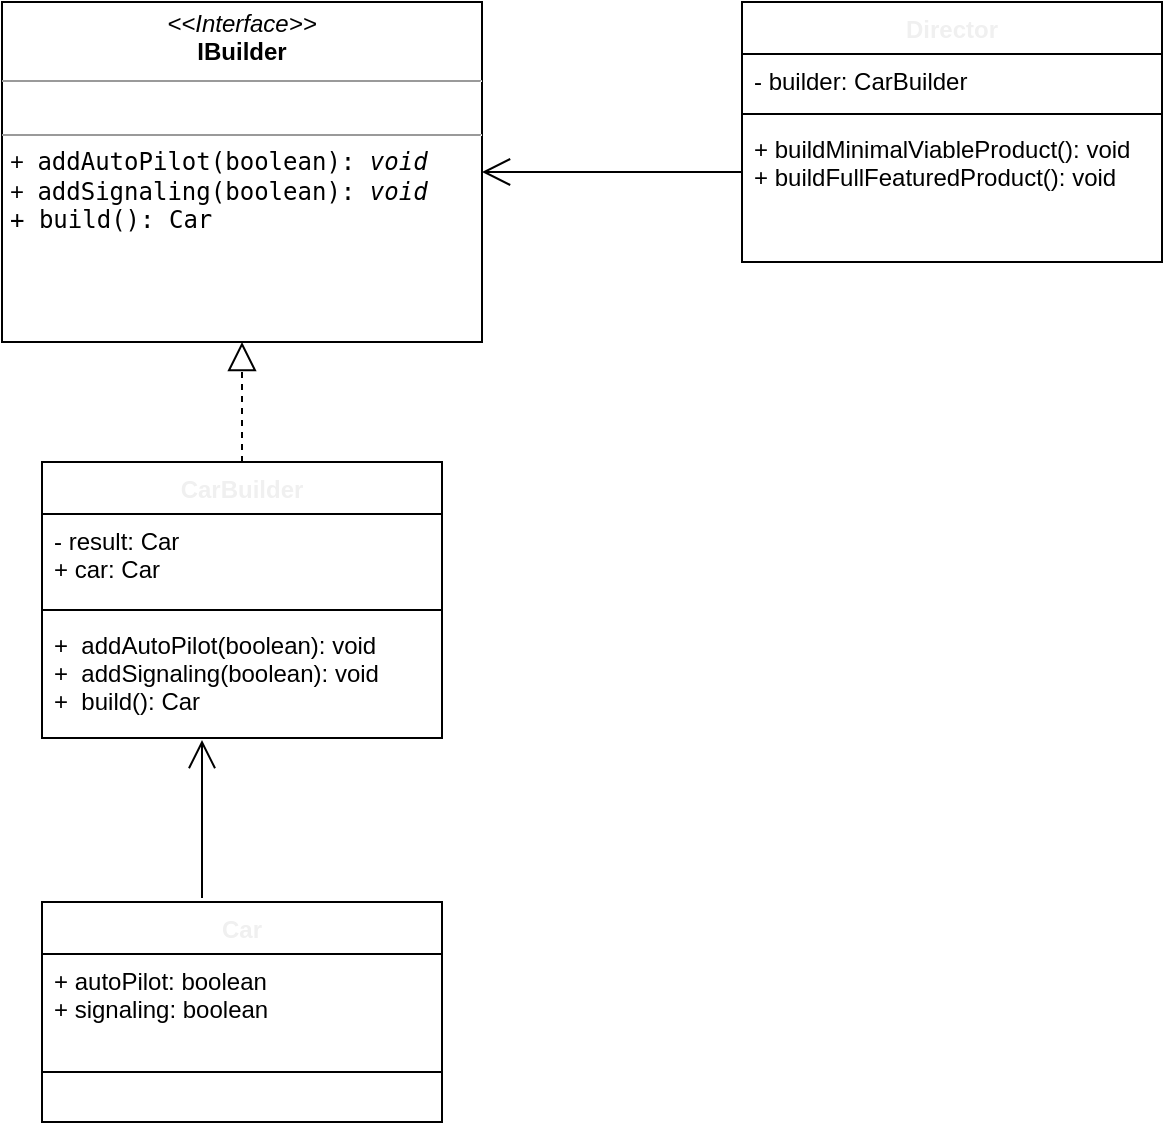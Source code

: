 <mxfile>
    <diagram id="PvjuZgUkLmC0_rg9OBQa" name="Страница 1">
        <mxGraphModel dx="1118" dy="800" grid="1" gridSize="10" guides="1" tooltips="1" connect="1" arrows="1" fold="1" page="1" pageScale="1" pageWidth="1169" pageHeight="827" math="0" shadow="0">
            <root>
                <mxCell id="0"/>
                <mxCell id="1" parent="0"/>
                <mxCell id="2" value="&lt;p style=&quot;margin: 0px ; margin-top: 4px ; text-align: center&quot;&gt;&lt;i&gt;&amp;lt;&amp;lt;Interface&amp;gt;&amp;gt;&lt;/i&gt;&lt;br&gt;&lt;b&gt;IBuilder&lt;/b&gt;&lt;/p&gt;&lt;hr size=&quot;1&quot;&gt;&lt;p style=&quot;margin: 0px ; margin-left: 4px&quot;&gt;&lt;br&gt;&lt;/p&gt;&lt;hr size=&quot;1&quot;&gt;&lt;p style=&quot;margin: 0px ; margin-left: 4px&quot;&gt;+&amp;nbsp;&amp;nbsp;&lt;span style=&quot;font-family: &amp;#34;jetbrains mono&amp;#34; , monospace&quot;&gt;addAutoPilot&lt;/span&gt;&lt;span style=&quot;font-family: &amp;#34;jetbrains mono&amp;#34; , monospace&quot;&gt;(&lt;/span&gt;&lt;span style=&quot;font-family: &amp;#34;jetbrains mono&amp;#34; , monospace&quot;&gt;boolean&lt;/span&gt;&lt;span style=&quot;font-family: &amp;#34;jetbrains mono&amp;#34; , monospace&quot;&gt;): &lt;/span&gt;&lt;span style=&quot;font-family: &amp;#34;jetbrains mono&amp;#34; , monospace ; font-style: italic&quot;&gt;void&lt;/span&gt;&lt;/p&gt;&lt;p style=&quot;margin: 0px ; margin-left: 4px&quot;&gt;+&amp;nbsp;&amp;nbsp;&lt;span style=&quot;font-family: &amp;#34;jetbrains mono&amp;#34; , monospace&quot;&gt;addSignaling&lt;/span&gt;&lt;span style=&quot;font-family: &amp;#34;jetbrains mono&amp;#34; , monospace&quot;&gt;(&lt;/span&gt;&lt;span style=&quot;font-family: &amp;#34;jetbrains mono&amp;#34; , monospace&quot;&gt;boolean&lt;/span&gt;&lt;span style=&quot;font-family: &amp;#34;jetbrains mono&amp;#34; , monospace&quot;&gt;): &lt;/span&gt;&lt;span style=&quot;font-family: &amp;#34;jetbrains mono&amp;#34; , monospace ; font-style: italic&quot;&gt;void&lt;/span&gt;&lt;/p&gt;&lt;p style=&quot;margin: 0px ; margin-left: 4px&quot;&gt;&lt;span style=&quot;font-family: &amp;#34;jetbrains mono&amp;#34; , monospace&quot;&gt;+ build&lt;/span&gt;&lt;span style=&quot;font-family: &amp;#34;jetbrains mono&amp;#34; , monospace&quot;&gt;(): &lt;/span&gt;&lt;span style=&quot;font-family: &amp;#34;jetbrains mono&amp;#34; , monospace&quot;&gt;Car&lt;/span&gt;&lt;/p&gt;" style="verticalAlign=top;align=left;overflow=fill;fontSize=12;fontFamily=Helvetica;html=1;" vertex="1" parent="1">
                    <mxGeometry x="390" y="80" width="240" height="170" as="geometry"/>
                </mxCell>
                <mxCell id="4" value="Director" style="swimlane;fontStyle=1;align=center;verticalAlign=top;childLayout=stackLayout;horizontal=1;startSize=26;horizontalStack=0;resizeParent=1;resizeParentMax=0;resizeLast=0;collapsible=1;marginBottom=0;fontColor=#f0f0f0;" vertex="1" parent="1">
                    <mxGeometry x="760" y="80" width="210" height="130" as="geometry"/>
                </mxCell>
                <mxCell id="5" value="- builder: CarBuilder" style="text;strokeColor=none;fillColor=none;align=left;verticalAlign=top;spacingLeft=4;spacingRight=4;overflow=hidden;rotatable=0;points=[[0,0.5],[1,0.5]];portConstraint=eastwest;" vertex="1" parent="4">
                    <mxGeometry y="26" width="210" height="26" as="geometry"/>
                </mxCell>
                <mxCell id="6" value="" style="line;strokeWidth=1;fillColor=none;align=left;verticalAlign=middle;spacingTop=-1;spacingLeft=3;spacingRight=3;rotatable=0;labelPosition=right;points=[];portConstraint=eastwest;" vertex="1" parent="4">
                    <mxGeometry y="52" width="210" height="8" as="geometry"/>
                </mxCell>
                <mxCell id="7" value="+ buildMinimalViableProduct(): void&#10;+ buildFullFeaturedProduct(): void&#10;" style="text;strokeColor=none;fillColor=none;align=left;verticalAlign=top;spacingLeft=4;spacingRight=4;overflow=hidden;rotatable=0;points=[[0,0.5],[1,0.5]];portConstraint=eastwest;" vertex="1" parent="4">
                    <mxGeometry y="60" width="210" height="70" as="geometry"/>
                </mxCell>
                <mxCell id="9" value="Car" style="swimlane;fontStyle=1;align=center;verticalAlign=top;childLayout=stackLayout;horizontal=1;startSize=26;horizontalStack=0;resizeParent=1;resizeParentMax=0;resizeLast=0;collapsible=1;marginBottom=0;fontColor=#f0f0f0;" vertex="1" parent="1">
                    <mxGeometry x="410" y="530" width="200" height="110" as="geometry"/>
                </mxCell>
                <mxCell id="10" value="+ autoPilot: boolean&#10;+ signaling: boolean" style="text;strokeColor=none;fillColor=none;align=left;verticalAlign=top;spacingLeft=4;spacingRight=4;overflow=hidden;rotatable=0;points=[[0,0.5],[1,0.5]];portConstraint=eastwest;" vertex="1" parent="9">
                    <mxGeometry y="26" width="200" height="34" as="geometry"/>
                </mxCell>
                <mxCell id="11" value="" style="line;strokeWidth=1;fillColor=none;align=left;verticalAlign=middle;spacingTop=-1;spacingLeft=3;spacingRight=3;rotatable=0;labelPosition=right;points=[];portConstraint=eastwest;" vertex="1" parent="9">
                    <mxGeometry y="60" width="200" height="50" as="geometry"/>
                </mxCell>
                <mxCell id="13" value="CarBuilder" style="swimlane;fontStyle=1;align=center;verticalAlign=top;childLayout=stackLayout;horizontal=1;startSize=26;horizontalStack=0;resizeParent=1;resizeParentMax=0;resizeLast=0;collapsible=1;marginBottom=0;fontColor=#f0f0f0;" vertex="1" parent="1">
                    <mxGeometry x="410" y="310" width="200" height="138" as="geometry"/>
                </mxCell>
                <mxCell id="14" value="- result: Car&#10;+ car: Car" style="text;strokeColor=none;fillColor=none;align=left;verticalAlign=top;spacingLeft=4;spacingRight=4;overflow=hidden;rotatable=0;points=[[0,0.5],[1,0.5]];portConstraint=eastwest;" vertex="1" parent="13">
                    <mxGeometry y="26" width="200" height="44" as="geometry"/>
                </mxCell>
                <mxCell id="15" value="" style="line;strokeWidth=1;fillColor=none;align=left;verticalAlign=middle;spacingTop=-1;spacingLeft=3;spacingRight=3;rotatable=0;labelPosition=right;points=[];portConstraint=eastwest;" vertex="1" parent="13">
                    <mxGeometry y="70" width="200" height="8" as="geometry"/>
                </mxCell>
                <mxCell id="16" value="+  addAutoPilot(boolean): void&#10;+  addSignaling(boolean): void&#10;+  build(): Car" style="text;strokeColor=none;fillColor=none;align=left;verticalAlign=top;spacingLeft=4;spacingRight=4;overflow=hidden;rotatable=0;points=[[0,0.5],[1,0.5]];portConstraint=eastwest;" vertex="1" parent="13">
                    <mxGeometry y="78" width="200" height="60" as="geometry"/>
                </mxCell>
                <mxCell id="17" value="" style="endArrow=block;dashed=1;endFill=0;endSize=12;html=1;fontColor=#f0f0f0;entryX=0.5;entryY=1;entryDx=0;entryDy=0;exitX=0.5;exitY=0;exitDx=0;exitDy=0;" edge="1" parent="1" source="13" target="2">
                    <mxGeometry width="160" relative="1" as="geometry">
                        <mxPoint x="530" y="310" as="sourcePoint"/>
                        <mxPoint x="690" y="310" as="targetPoint"/>
                    </mxGeometry>
                </mxCell>
                <mxCell id="25" value="" style="endArrow=open;endFill=1;endSize=12;html=1;fontColor=#f0f0f0;entryX=1;entryY=0.5;entryDx=0;entryDy=0;" edge="1" parent="1" target="2">
                    <mxGeometry width="160" relative="1" as="geometry">
                        <mxPoint x="760" y="165" as="sourcePoint"/>
                        <mxPoint x="830" y="250" as="targetPoint"/>
                    </mxGeometry>
                </mxCell>
                <mxCell id="27" value="" style="endArrow=open;endFill=1;endSize=12;html=1;fontColor=#f0f0f0;" edge="1" parent="1">
                    <mxGeometry width="160" relative="1" as="geometry">
                        <mxPoint x="490" y="528" as="sourcePoint"/>
                        <mxPoint x="490" y="449" as="targetPoint"/>
                    </mxGeometry>
                </mxCell>
            </root>
        </mxGraphModel>
    </diagram>
</mxfile>